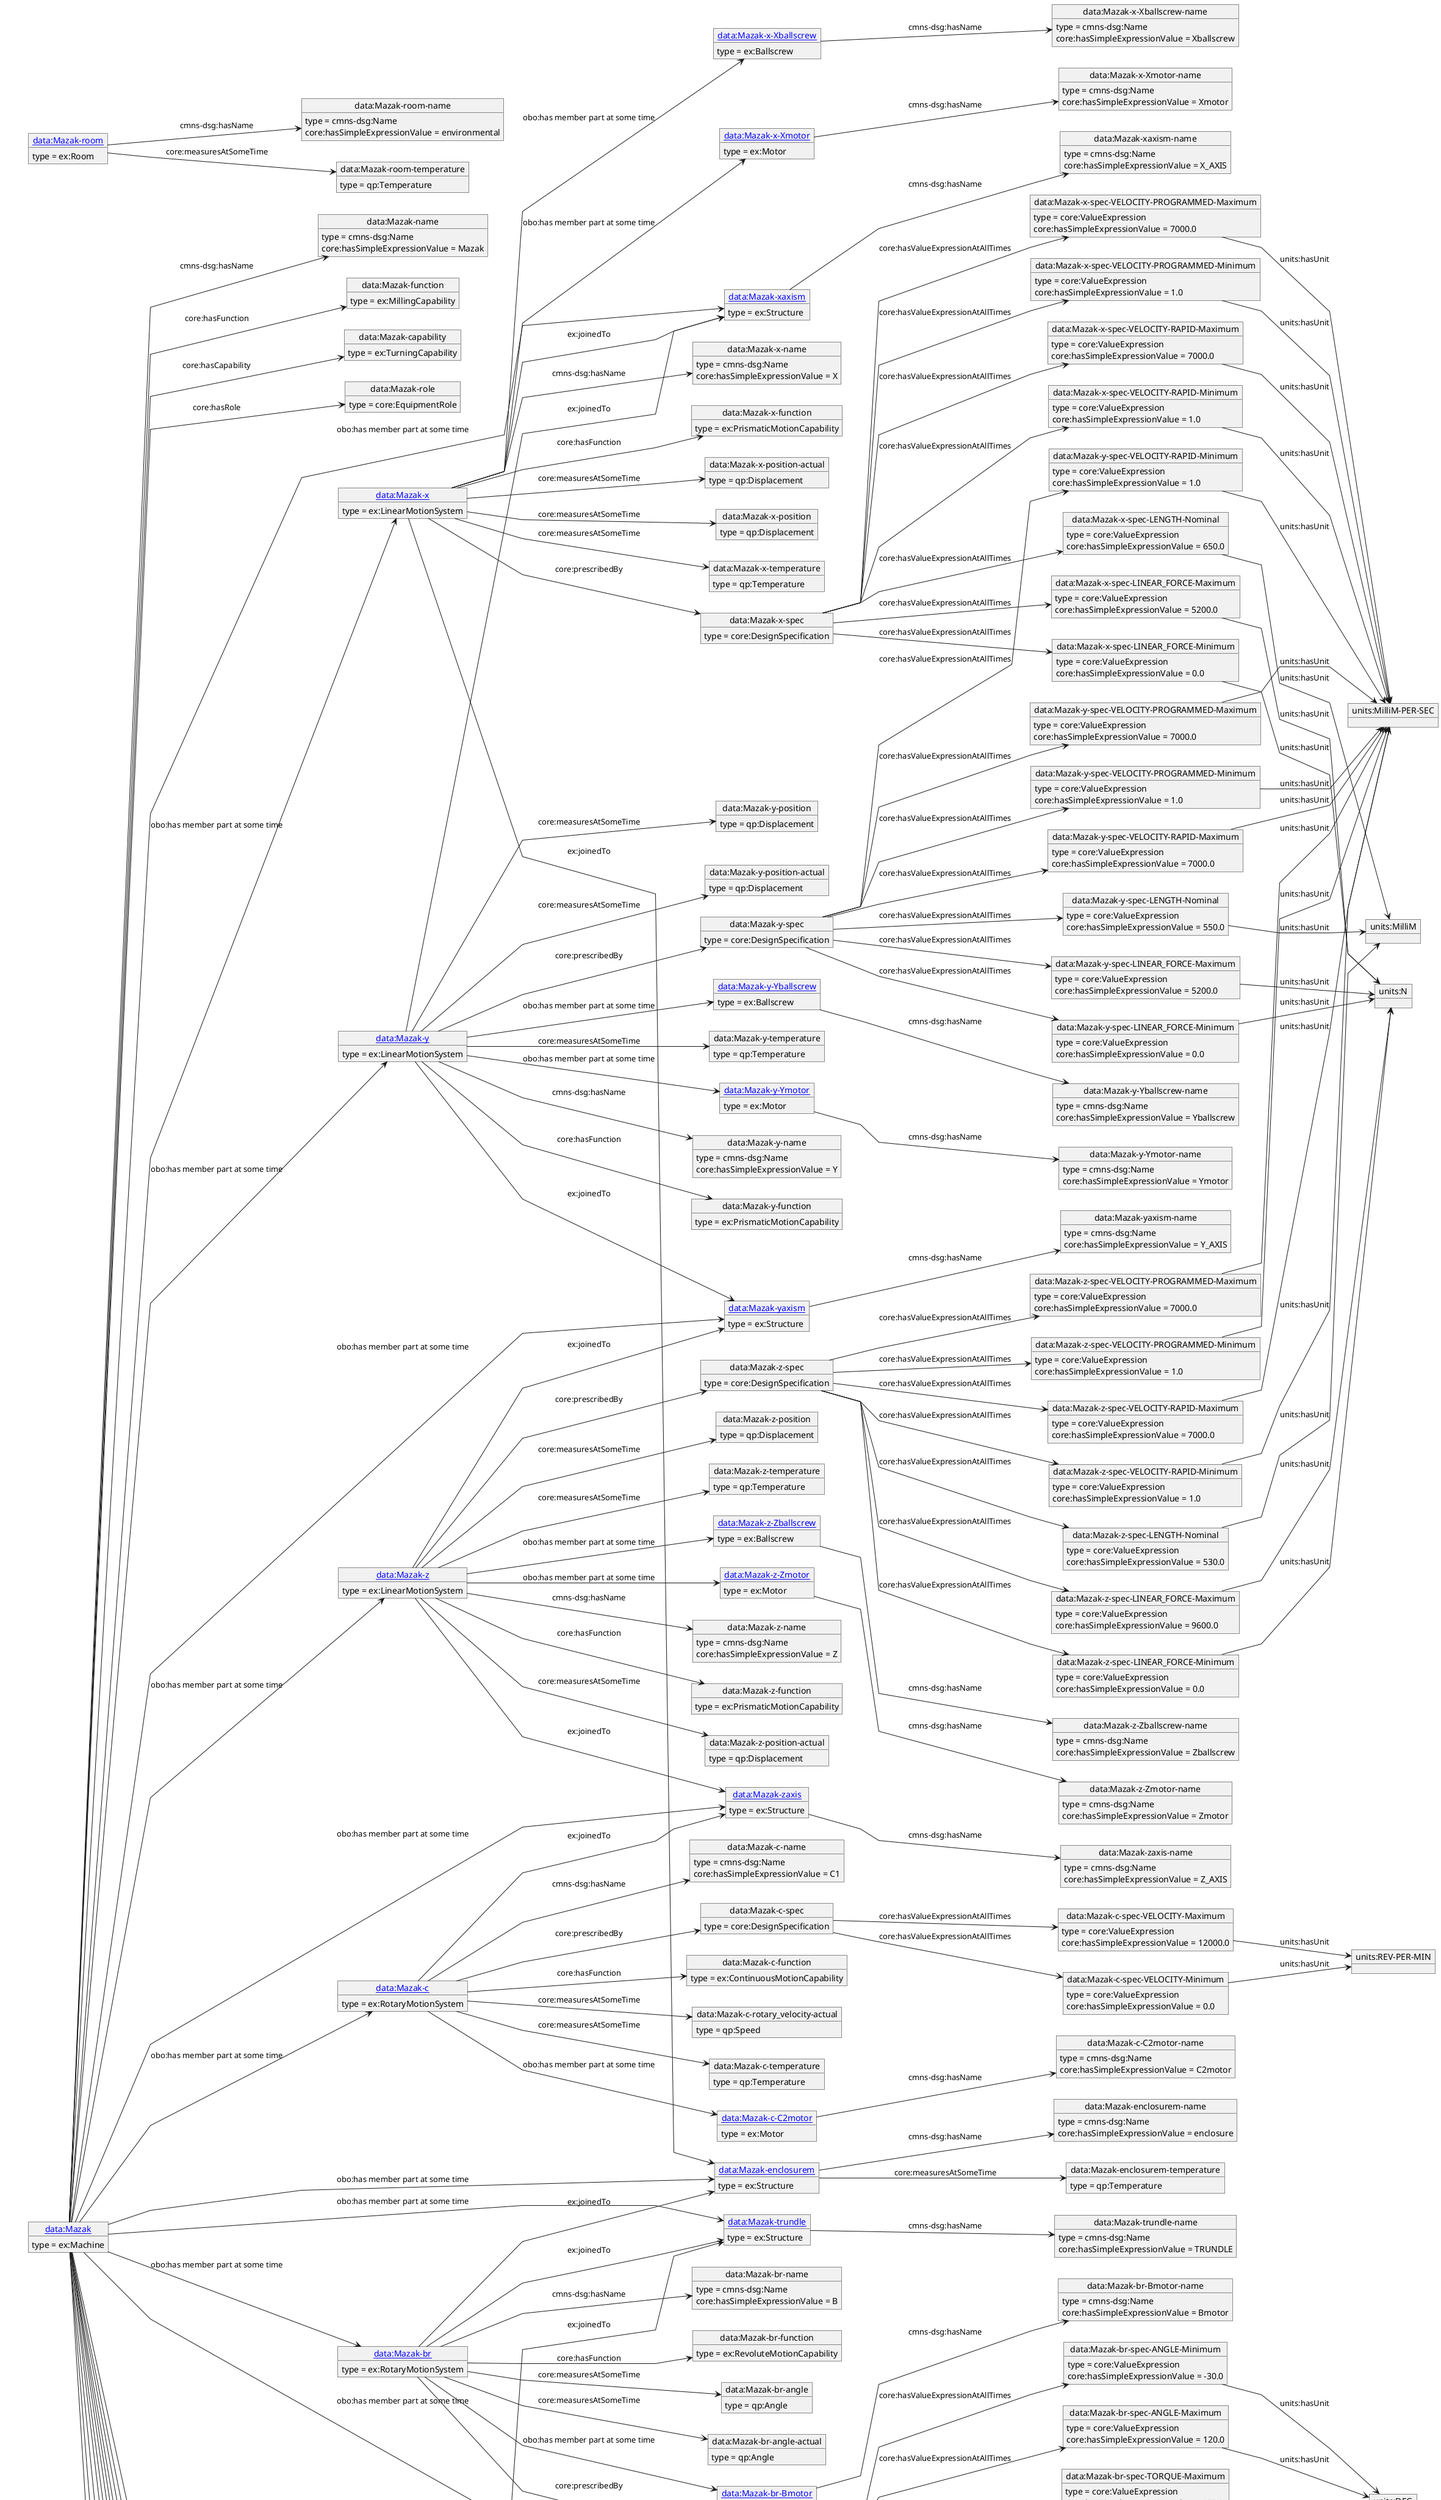 @startuml
skinparam linetype polyline
left to right direction
object "data:" as o1 {
 type = owl:Ontology
 }
object "ex:" as o2 
object "[[./Mazak.html data:Mazak]]" as o3 {
 type = ex:Machine
 }
object "data:Mazak-name" as o4 {
 type = cmns-dsg:Name
 }
object "data:Mazak-function" as o5 {
 type = ex:MillingCapability
 }
object "data:Mazak-capability" as o6 {
 type = ex:TurningCapability
 }
object "data:Mazak-role" as o7 {
 type = core:EquipmentRole
 }
object "[[./Mazak-xaxism.html data:Mazak-xaxism]]" as o8 {
 type = ex:Structure
 }
object "[[./Mazak-yaxism.html data:Mazak-yaxism]]" as o9 {
 type = ex:Structure
 }
object "[[./Mazak-zaxis.html data:Mazak-zaxis]]" as o10 {
 type = ex:Structure
 }
object "[[./Mazak-table.html data:Mazak-table]]" as o11 {
 type = ex:Structure
 }
object "[[./Mazak-trundle.html data:Mazak-trundle]]" as o12 {
 type = ex:Structure
 }
object "[[./Mazak-x.html data:Mazak-x]]" as o13 {
 type = ex:LinearMotionSystem
 }
object "[[./Mazak-y.html data:Mazak-y]]" as o14 {
 type = ex:LinearMotionSystem
 }
object "[[./Mazak-z.html data:Mazak-z]]" as o15 {
 type = ex:LinearMotionSystem
 }
object "[[./Mazak-c.html data:Mazak-c]]" as o16 {
 type = ex:RotaryMotionSystem
 }
object "[[./Mazak-br.html data:Mazak-br]]" as o17 {
 type = ex:RotaryMotionSystem
 }
object "[[./Mazak-c2.html data:Mazak-c2]]" as o18 {
 type = ex:RotaryMotionSystem
 }
object "[[./Mazak-cont.html data:Mazak-cont]]" as o19 {
 type = ex:ControlSystem
 }
object "[[./Mazak-door1.html data:Mazak-door1]]" as o20 {
 type = obo:object
 }
object "[[./Mazak-partocc.html data:Mazak-partocc]]" as o21 {
 type = ex:Part
 }
object "[[./Mazak-elec.html data:Mazak-elec]]" as o22 {
 type = ex:ElectricalSystem
 }
object "[[./Mazak-hydraulic.html data:Mazak-hydraulic]]" as o23 {
 type = ex:HydraulicSystem
 }
object "[[./Mazak-coolant.html data:Mazak-coolant]]" as o24 {
 type = obo:object
 }
object "[[./Mazak-pneumatic.html data:Mazak-pneumatic]]" as o25 {
 type = ex:PneumaticSystem
 }
object "[[./Mazak-lubrication.html data:Mazak-lubrication]]" as o26 {
 type = ex:LubricationSystem
 }
object "[[./Mazak-personnelm.html data:Mazak-personnelm]]" as o27 {
 type = core:Person
 }
object "[[./Mazak-procstock.html data:Mazak-procstock]]" as o28 {
 type = ex:Stock
 }
object "[[./Mazak-enclosurem.html data:Mazak-enclosurem]]" as o29 {
 type = ex:Structure
 }
object "data:Mazak-xaxism-name" as o30 {
 type = cmns-dsg:Name
 }
object "data:Mazak-yaxism-name" as o31 {
 type = cmns-dsg:Name
 }
object "data:Mazak-zaxis-name" as o32 {
 type = cmns-dsg:Name
 }
object "data:Mazak-table-name" as o33 {
 type = cmns-dsg:Name
 }
object "data:Mazak-trundle-name" as o34 {
 type = cmns-dsg:Name
 }
object "data:Mazak-x-name" as o35 {
 type = cmns-dsg:Name
 }
object "data:Mazak-x-spec" as o36 {
 type = core:DesignSpecification
 }
object "data:Mazak-x-function" as o37 {
 type = ex:PrismaticMotionCapability
 }
object "data:Mazak-x-position-actual" as o38 {
 type = qp:Displacement
 }
object "data:Mazak-x-position" as o39 {
 type = qp:Displacement
 }
object "data:Mazak-x-temperature" as o40 {
 type = qp:Temperature
 }
object "[[./Mazak-x-Xballscrew.html data:Mazak-x-Xballscrew]]" as o41 {
 type = ex:Ballscrew
 }
object "[[./Mazak-x-Xmotor.html data:Mazak-x-Xmotor]]" as o42 {
 type = ex:Motor
 }
object "data:Mazak-x-spec-LENGTH-Nominal" as o43 {
 type = core:ValueExpression
 }
object "data:Mazak-x-spec-LINEAR_FORCE-Maximum" as o44 {
 type = core:ValueExpression
 }
object "data:Mazak-x-spec-LINEAR_FORCE-Minimum" as o45 {
 type = core:ValueExpression
 }
object "data:Mazak-x-spec-VELOCITY-RAPID-Maximum" as o46 {
 type = core:ValueExpression
 }
object "data:Mazak-x-spec-VELOCITY-RAPID-Minimum" as o47 {
 type = core:ValueExpression
 }
object "data:Mazak-x-spec-VELOCITY-PROGRAMMED-Maximum" as o48 {
 type = core:ValueExpression
 }
object "data:Mazak-x-spec-VELOCITY-PROGRAMMED-Minimum" as o49 {
 type = core:ValueExpression
 }
object "units:MilliM" as o50 
object "units:N" as o51 
object "units:MilliM-PER-SEC" as o52 
object "data:Mazak-x-Xballscrew-name" as o53 {
 type = cmns-dsg:Name
 }
object "data:Mazak-x-Xmotor-name" as o54 {
 type = cmns-dsg:Name
 }
object "data:Mazak-y-name" as o55 {
 type = cmns-dsg:Name
 }
object "data:Mazak-y-spec" as o56 {
 type = core:DesignSpecification
 }
object "data:Mazak-y-function" as o57 {
 type = ex:PrismaticMotionCapability
 }
object "data:Mazak-y-position-actual" as o58 {
 type = qp:Displacement
 }
object "data:Mazak-y-position" as o59 {
 type = qp:Displacement
 }
object "data:Mazak-y-temperature" as o60 {
 type = qp:Temperature
 }
object "[[./Mazak-y-Yballscrew.html data:Mazak-y-Yballscrew]]" as o61 {
 type = ex:Ballscrew
 }
object "[[./Mazak-y-Ymotor.html data:Mazak-y-Ymotor]]" as o62 {
 type = ex:Motor
 }
object "data:Mazak-y-spec-LENGTH-Nominal" as o63 {
 type = core:ValueExpression
 }
object "data:Mazak-y-spec-LINEAR_FORCE-Maximum" as o64 {
 type = core:ValueExpression
 }
object "data:Mazak-y-spec-LINEAR_FORCE-Minimum" as o65 {
 type = core:ValueExpression
 }
object "data:Mazak-y-spec-VELOCITY-RAPID-Maximum" as o66 {
 type = core:ValueExpression
 }
object "data:Mazak-y-spec-VELOCITY-RAPID-Minimum" as o67 {
 type = core:ValueExpression
 }
object "data:Mazak-y-spec-VELOCITY-PROGRAMMED-Maximum" as o68 {
 type = core:ValueExpression
 }
object "data:Mazak-y-spec-VELOCITY-PROGRAMMED-Minimum" as o69 {
 type = core:ValueExpression
 }
object "data:Mazak-y-Yballscrew-name" as o70 {
 type = cmns-dsg:Name
 }
object "data:Mazak-y-Ymotor-name" as o71 {
 type = cmns-dsg:Name
 }
object "data:Mazak-z-name" as o72 {
 type = cmns-dsg:Name
 }
object "data:Mazak-z-spec" as o73 {
 type = core:DesignSpecification
 }
object "data:Mazak-z-function" as o74 {
 type = ex:PrismaticMotionCapability
 }
object "data:Mazak-z-position-actual" as o75 {
 type = qp:Displacement
 }
object "data:Mazak-z-position" as o76 {
 type = qp:Displacement
 }
object "data:Mazak-z-temperature" as o77 {
 type = qp:Temperature
 }
object "[[./Mazak-z-Zballscrew.html data:Mazak-z-Zballscrew]]" as o78 {
 type = ex:Ballscrew
 }
object "[[./Mazak-z-Zmotor.html data:Mazak-z-Zmotor]]" as o79 {
 type = ex:Motor
 }
object "data:Mazak-z-spec-LENGTH-Nominal" as o80 {
 type = core:ValueExpression
 }
object "data:Mazak-z-spec-LINEAR_FORCE-Maximum" as o81 {
 type = core:ValueExpression
 }
object "data:Mazak-z-spec-LINEAR_FORCE-Minimum" as o82 {
 type = core:ValueExpression
 }
object "data:Mazak-z-spec-VELOCITY-RAPID-Maximum" as o83 {
 type = core:ValueExpression
 }
object "data:Mazak-z-spec-VELOCITY-RAPID-Minimum" as o84 {
 type = core:ValueExpression
 }
object "data:Mazak-z-spec-VELOCITY-PROGRAMMED-Maximum" as o85 {
 type = core:ValueExpression
 }
object "data:Mazak-z-spec-VELOCITY-PROGRAMMED-Minimum" as o86 {
 type = core:ValueExpression
 }
object "data:Mazak-z-Zballscrew-name" as o87 {
 type = cmns-dsg:Name
 }
object "data:Mazak-z-Zmotor-name" as o88 {
 type = cmns-dsg:Name
 }
object "data:Mazak-c-name" as o89 {
 type = cmns-dsg:Name
 }
object "data:Mazak-c-spec" as o90 {
 type = core:DesignSpecification
 }
object "data:Mazak-c-function" as o91 {
 type = ex:ContinuousMotionCapability
 }
object "data:Mazak-c-rotary_velocity-actual" as o92 {
 type = qp:Speed
 }
object "data:Mazak-c-temperature" as o93 {
 type = qp:Temperature
 }
object "[[./Mazak-c-C2motor.html data:Mazak-c-C2motor]]" as o94 {
 type = ex:Motor
 }
object "data:Mazak-c-spec-VELOCITY-Maximum" as o95 {
 type = core:ValueExpression
 }
object "data:Mazak-c-spec-VELOCITY-Minimum" as o96 {
 type = core:ValueExpression
 }
object "units:REV-PER-MIN" as o97 
object "data:Mazak-c-C2motor-name" as o98 {
 type = cmns-dsg:Name
 }
object "data:Mazak-br-name" as o99 {
 type = cmns-dsg:Name
 }
object "data:Mazak-br-spec" as o100 {
 type = core:DesignSpecification
 }
object "data:Mazak-br-function" as o101 {
 type = ex:RevoluteMotionCapability
 }
object "data:Mazak-br-angle" as o102 {
 type = qp:Angle
 }
object "data:Mazak-br-angle-actual" as o103 {
 type = qp:Angle
 }
object "[[./Mazak-br-Bmotor.html data:Mazak-br-Bmotor]]" as o104 {
 type = ex:Motor
 }
object "data:Mazak-br-spec-ANGLE-Maximum" as o105 {
 type = core:ValueExpression
 }
object "data:Mazak-br-spec-ANGLE-Minimum" as o106 {
 type = core:ValueExpression
 }
object "data:Mazak-br-spec-TORQUE-Maximum" as o107 {
 type = core:ValueExpression
 }
object "data:Mazak-br-spec-TORQUE-Minimum" as o108 {
 type = core:ValueExpression
 }
object "units:DEG" as o109 
object "units:N-M" as o110 
object "data:Mazak-br-Bmotor-name" as o111 {
 type = cmns-dsg:Name
 }
object "data:Mazak-c2-name" as o112 {
 type = cmns-dsg:Name
 }
object "data:Mazak-c2-spec" as o113 {
 type = core:DesignSpecification
 }
object "data:Mazak-c2-function" as o114 {
 type = ex:RevoluteMotionCapability
 }
object "data:Mazak-c2-angle" as o115 {
 type = qp:Angle
 }
object "data:Mazak-c2-angle-actual" as o116 {
 type = qp:Angle
 }
object "data:Mazak-c2-temperature" as o117 {
 type = qp:Temperature
 }
object "[[./Mazak-c2-Cmotor.html data:Mazak-c2-Cmotor]]" as o118 {
 type = ex:Motor
 }
object "data:Mazak-c2-spec-ANGLE-Maximum" as o119 {
 type = core:ValueExpression
 }
object "data:Mazak-c2-spec-ANGLE-Minimum" as o120 {
 type = core:ValueExpression
 }
object "data:Mazak-c2-spec-TORQUE-Maximum" as o121 {
 type = core:ValueExpression
 }
object "data:Mazak-c2-spec-TORQUE-Minimum" as o122 {
 type = core:ValueExpression
 }
object "data:Mazak-c2-Cmotor-name" as o123 {
 type = cmns-dsg:Name
 }
object "data:Mazak-cont-name" as o124 {
 type = cmns-dsg:Name
 }
object "[[./Mazak-cont-path1.html data:Mazak-cont-path1]]" as o125 {
 type = ex:ControlSystemPath
 }
object "data:Mazak-cont-path1-name" as o126 {
 type = cmns-dsg:Name
 }
object "data:Mazak-door1-name" as o127 {
 type = cmns-dsg:Name
 }
object "data:Mazak-partocc-name" as o128 {
 type = cmns-dsg:Name
 }
object "data:Mazak-elec-name" as o129 {
 type = cmns-dsg:Name
 }
object "data:Mazak-hydraulic-name" as o130 {
 type = cmns-dsg:Name
 }
object "data:Mazak-coolant-name" as o131 {
 type = cmns-dsg:Name
 }
object "data:Mazak-coolant-temperature" as o132 {
 type = qp:Temperature
 }
object "data:Mazak-pneumatic-name" as o133 {
 type = cmns-dsg:Name
 }
object "data:Mazak-lubrication-name" as o134 {
 type = cmns-dsg:Name
 }
object "[[./Mazak-room.html data:Mazak-room]]" as o135 {
 type = ex:Room
 }
object "data:Mazak-room-name" as o136 {
 type = cmns-dsg:Name
 }
object "data:Mazak-room-temperature" as o137 {
 type = qp:Temperature
 }
object "data:Mazak-personnelm-name" as o138 {
 type = cmns-dsg:Name
 }
object "data:Mazak-procstock-name" as o139 {
 type = cmns-dsg:Name
 }
object "data:Mazak-enclosurem-name" as o140 {
 type = cmns-dsg:Name
 }
object "data:Mazak-enclosurem-temperature" as o141 {
 type = qp:Temperature
 }
o1 : rdfs:label = Machine Ontology
o1 --> o2 : owl:imports
o3 --> o4 : cmns-dsg:hasName
o3 --> o5 : core:hasFunction
o3 --> o6 : core:hasCapability
o3 --> o7 : core:hasRole
o3 --> o8 : obo:has member part at some time
o3 --> o9 : obo:has member part at some time
o3 --> o10 : obo:has member part at some time
o3 --> o11 : obo:has member part at some time
o3 --> o12 : obo:has member part at some time
o3 --> o13 : obo:has member part at some time
o3 --> o14 : obo:has member part at some time
o3 --> o15 : obo:has member part at some time
o3 --> o16 : obo:has member part at some time
o3 --> o17 : obo:has member part at some time
o3 --> o18 : obo:has member part at some time
o3 --> o19 : obo:has member part at some time
o3 --> o20 : obo:has member part at some time
o3 --> o21 : obo:has member part at some time
o3 --> o22 : obo:has member part at some time
o3 --> o23 : obo:has member part at some time
o3 --> o24 : obo:has member part at some time
o3 --> o25 : obo:has member part at some time
o3 --> o26 : obo:has member part at some time
o3 --> o27 : obo:has member part at some time
o3 --> o28 : obo:has member part at some time
o3 --> o29 : obo:has member part at some time
o4 : core:hasSimpleExpressionValue = Mazak
o8 --> o30 : cmns-dsg:hasName
o30 : core:hasSimpleExpressionValue = X_AXIS
o9 --> o31 : cmns-dsg:hasName
o31 : core:hasSimpleExpressionValue = Y_AXIS
o10 --> o32 : cmns-dsg:hasName
o32 : core:hasSimpleExpressionValue = Z_AXIS
o11 --> o33 : cmns-dsg:hasName
o33 : core:hasSimpleExpressionValue = TABLE
o12 --> o34 : cmns-dsg:hasName
o34 : core:hasSimpleExpressionValue = TRUNDLE
o13 --> o35 : cmns-dsg:hasName
o13 --> o36 : core:prescribedBy
o13 --> o29 : ex:joinedTo
o13 --> o8 : ex:joinedTo
o13 --> o37 : core:hasFunction
o13 --> o38 : core:measuresAtSomeTime
o13 --> o39 : core:measuresAtSomeTime
o13 --> o40 : core:measuresAtSomeTime
o13 --> o41 : obo:has member part at some time
o13 --> o42 : obo:has member part at some time
o35 : core:hasSimpleExpressionValue = X
o36 --> o43 : core:hasValueExpressionAtAllTimes
o36 --> o44 : core:hasValueExpressionAtAllTimes
o36 --> o45 : core:hasValueExpressionAtAllTimes
o36 --> o46 : core:hasValueExpressionAtAllTimes
o36 --> o47 : core:hasValueExpressionAtAllTimes
o36 --> o48 : core:hasValueExpressionAtAllTimes
o36 --> o49 : core:hasValueExpressionAtAllTimes
o43 : core:hasSimpleExpressionValue = 650.0
o43 --> o50 : units:hasUnit
o44 : core:hasSimpleExpressionValue = 5200.0
o44 --> o51 : units:hasUnit
o45 : core:hasSimpleExpressionValue = 0.0
o45 --> o51 : units:hasUnit
o46 : core:hasSimpleExpressionValue = 7000.0
o46 --> o52 : units:hasUnit
o47 : core:hasSimpleExpressionValue = 1.0
o47 --> o52 : units:hasUnit
o48 : core:hasSimpleExpressionValue = 7000.0
o48 --> o52 : units:hasUnit
o49 : core:hasSimpleExpressionValue = 1.0
o49 --> o52 : units:hasUnit
o41 --> o53 : cmns-dsg:hasName
o53 : core:hasSimpleExpressionValue = Xballscrew
o42 --> o54 : cmns-dsg:hasName
o54 : core:hasSimpleExpressionValue = Xmotor
o14 --> o55 : cmns-dsg:hasName
o14 --> o56 : core:prescribedBy
o14 --> o8 : ex:joinedTo
o14 --> o9 : ex:joinedTo
o14 --> o57 : core:hasFunction
o14 --> o58 : core:measuresAtSomeTime
o14 --> o59 : core:measuresAtSomeTime
o14 --> o60 : core:measuresAtSomeTime
o14 --> o61 : obo:has member part at some time
o14 --> o62 : obo:has member part at some time
o55 : core:hasSimpleExpressionValue = Y
o56 --> o63 : core:hasValueExpressionAtAllTimes
o56 --> o64 : core:hasValueExpressionAtAllTimes
o56 --> o65 : core:hasValueExpressionAtAllTimes
o56 --> o66 : core:hasValueExpressionAtAllTimes
o56 --> o67 : core:hasValueExpressionAtAllTimes
o56 --> o68 : core:hasValueExpressionAtAllTimes
o56 --> o69 : core:hasValueExpressionAtAllTimes
o63 : core:hasSimpleExpressionValue = 550.0
o63 --> o50 : units:hasUnit
o64 : core:hasSimpleExpressionValue = 5200.0
o64 --> o51 : units:hasUnit
o65 : core:hasSimpleExpressionValue = 0.0
o65 --> o51 : units:hasUnit
o66 : core:hasSimpleExpressionValue = 7000.0
o66 --> o52 : units:hasUnit
o67 : core:hasSimpleExpressionValue = 1.0
o67 --> o52 : units:hasUnit
o68 : core:hasSimpleExpressionValue = 7000.0
o68 --> o52 : units:hasUnit
o69 : core:hasSimpleExpressionValue = 1.0
o69 --> o52 : units:hasUnit
o61 --> o70 : cmns-dsg:hasName
o70 : core:hasSimpleExpressionValue = Yballscrew
o62 --> o71 : cmns-dsg:hasName
o71 : core:hasSimpleExpressionValue = Ymotor
o15 --> o72 : cmns-dsg:hasName
o15 --> o73 : core:prescribedBy
o15 --> o9 : ex:joinedTo
o15 --> o10 : ex:joinedTo
o15 --> o74 : core:hasFunction
o15 --> o75 : core:measuresAtSomeTime
o15 --> o76 : core:measuresAtSomeTime
o15 --> o77 : core:measuresAtSomeTime
o15 --> o78 : obo:has member part at some time
o15 --> o79 : obo:has member part at some time
o72 : core:hasSimpleExpressionValue = Z
o73 --> o80 : core:hasValueExpressionAtAllTimes
o73 --> o81 : core:hasValueExpressionAtAllTimes
o73 --> o82 : core:hasValueExpressionAtAllTimes
o73 --> o83 : core:hasValueExpressionAtAllTimes
o73 --> o84 : core:hasValueExpressionAtAllTimes
o73 --> o85 : core:hasValueExpressionAtAllTimes
o73 --> o86 : core:hasValueExpressionAtAllTimes
o80 : core:hasSimpleExpressionValue = 530.0
o80 --> o50 : units:hasUnit
o81 : core:hasSimpleExpressionValue = 9600.0
o81 --> o51 : units:hasUnit
o82 : core:hasSimpleExpressionValue = 0.0
o82 --> o51 : units:hasUnit
o83 : core:hasSimpleExpressionValue = 7000.0
o83 --> o52 : units:hasUnit
o84 : core:hasSimpleExpressionValue = 1.0
o84 --> o52 : units:hasUnit
o85 : core:hasSimpleExpressionValue = 7000.0
o85 --> o52 : units:hasUnit
o86 : core:hasSimpleExpressionValue = 1.0
o86 --> o52 : units:hasUnit
o78 --> o87 : cmns-dsg:hasName
o87 : core:hasSimpleExpressionValue = Zballscrew
o79 --> o88 : cmns-dsg:hasName
o88 : core:hasSimpleExpressionValue = Zmotor
o16 --> o89 : cmns-dsg:hasName
o16 --> o90 : core:prescribedBy
o16 --> o10 : ex:joinedTo
o16 --> o91 : core:hasFunction
o16 --> o92 : core:measuresAtSomeTime
o16 --> o93 : core:measuresAtSomeTime
o16 --> o94 : obo:has member part at some time
o89 : core:hasSimpleExpressionValue = C1
o90 --> o95 : core:hasValueExpressionAtAllTimes
o90 --> o96 : core:hasValueExpressionAtAllTimes
o95 : core:hasSimpleExpressionValue = 12000.0
o95 --> o97 : units:hasUnit
o96 : core:hasSimpleExpressionValue = 0.0
o96 --> o97 : units:hasUnit
o94 --> o98 : cmns-dsg:hasName
o98 : core:hasSimpleExpressionValue = C2motor
o17 --> o99 : cmns-dsg:hasName
o17 --> o100 : core:prescribedBy
o17 --> o29 : ex:joinedTo
o17 --> o12 : ex:joinedTo
o17 --> o101 : core:hasFunction
o17 --> o102 : core:measuresAtSomeTime
o17 --> o103 : core:measuresAtSomeTime
o17 --> o104 : obo:has member part at some time
o99 : core:hasSimpleExpressionValue = B
o100 --> o105 : core:hasValueExpressionAtAllTimes
o100 --> o106 : core:hasValueExpressionAtAllTimes
o100 --> o107 : core:hasValueExpressionAtAllTimes
o100 --> o108 : core:hasValueExpressionAtAllTimes
o105 : core:hasSimpleExpressionValue = 120.0
o105 --> o109 : units:hasUnit
o106 : core:hasSimpleExpressionValue = -30.0
o106 --> o109 : units:hasUnit
o107 : core:hasSimpleExpressionValue = 400.0
o107 --> o110 : units:hasUnit
o108 : core:hasSimpleExpressionValue = 0.0
o108 --> o110 : units:hasUnit
o104 --> o111 : cmns-dsg:hasName
o111 : core:hasSimpleExpressionValue = Bmotor
o18 --> o112 : cmns-dsg:hasName
o18 --> o113 : core:prescribedBy
o18 --> o12 : ex:joinedTo
o18 --> o11 : ex:joinedTo
o18 --> o114 : core:hasFunction
o18 --> o115 : core:measuresAtSomeTime
o18 --> o116 : core:measuresAtSomeTime
o18 --> o117 : core:measuresAtSomeTime
o18 --> o118 : obo:has member part at some time
o112 : core:hasSimpleExpressionValue = C2
o113 --> o119 : core:hasValueExpressionAtAllTimes
o113 --> o120 : core:hasValueExpressionAtAllTimes
o113 --> o121 : core:hasValueExpressionAtAllTimes
o113 --> o122 : core:hasValueExpressionAtAllTimes
o119 : core:hasSimpleExpressionValue = 360.0
o119 --> o109 : units:hasUnit
o120 : core:hasSimpleExpressionValue = -360.0
o120 --> o109 : units:hasUnit
o121 : core:hasSimpleExpressionValue = 400.0
o121 --> o110 : units:hasUnit
o122 : core:hasSimpleExpressionValue = 0.0
o122 --> o110 : units:hasUnit
o118 --> o123 : cmns-dsg:hasName
o123 : core:hasSimpleExpressionValue = Cmotor
o19 --> o124 : cmns-dsg:hasName
o19 --> o125 : obo:has member part at some time
o124 : core:hasSimpleExpressionValue = controller
o125 --> o126 : cmns-dsg:hasName
o126 : core:hasSimpleExpressionValue = path
o20 --> o127 : cmns-dsg:hasName
o127 : core:hasSimpleExpressionValue = door
o21 --> o128 : cmns-dsg:hasName
o128 : core:hasSimpleExpressionValue = partocc
o22 --> o129 : cmns-dsg:hasName
o129 : core:hasSimpleExpressionValue = electric
o23 --> o130 : cmns-dsg:hasName
o130 : core:hasSimpleExpressionValue = hydraulic
o24 --> o131 : cmns-dsg:hasName
o24 --> o132 : core:measuresAtSomeTime
o131 : core:hasSimpleExpressionValue = coolant
o25 --> o133 : cmns-dsg:hasName
o133 : core:hasSimpleExpressionValue = pneumatic
o26 --> o134 : cmns-dsg:hasName
o134 : core:hasSimpleExpressionValue = lubrication
o135 --> o136 : cmns-dsg:hasName
o135 --> o137 : core:measuresAtSomeTime
o136 : core:hasSimpleExpressionValue = environmental
o27 --> o138 : cmns-dsg:hasName
o138 : core:hasSimpleExpressionValue = personnel
o28 --> o139 : cmns-dsg:hasName
o139 : core:hasSimpleExpressionValue = stock
o29 --> o140 : cmns-dsg:hasName
o29 --> o141 : core:measuresAtSomeTime
o140 : core:hasSimpleExpressionValue = enclosure
@enduml
